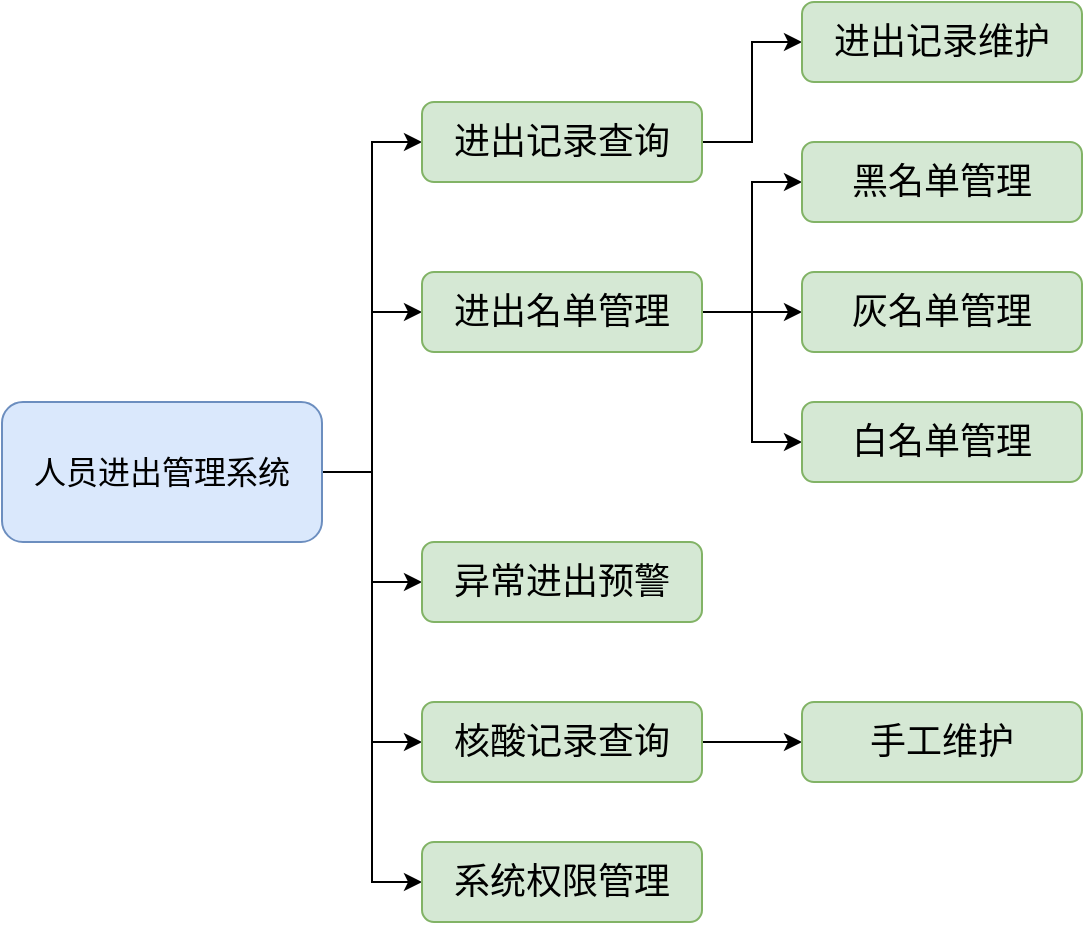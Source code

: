 <mxfile version="17.4.0" type="github">
  <diagram id="9vjwfqeA_DVdZ4IVt9qL" name="Page-1">
    <mxGraphModel dx="1422" dy="1963" grid="1" gridSize="10" guides="1" tooltips="1" connect="1" arrows="1" fold="1" page="1" pageScale="1" pageWidth="827" pageHeight="1169" math="0" shadow="0">
      <root>
        <mxCell id="0" />
        <mxCell id="1" parent="0" />
        <mxCell id="mTRX2ACm2MRmk_OSoDYx-10" style="edgeStyle=orthogonalEdgeStyle;rounded=0;orthogonalLoop=1;jettySize=auto;html=1;exitX=1;exitY=0.5;exitDx=0;exitDy=0;entryX=0;entryY=0.5;entryDx=0;entryDy=0;fontSize=18;" edge="1" parent="1" source="mTRX2ACm2MRmk_OSoDYx-2" target="mTRX2ACm2MRmk_OSoDYx-3">
          <mxGeometry relative="1" as="geometry" />
        </mxCell>
        <mxCell id="mTRX2ACm2MRmk_OSoDYx-11" style="edgeStyle=orthogonalEdgeStyle;rounded=0;orthogonalLoop=1;jettySize=auto;html=1;exitX=1;exitY=0.5;exitDx=0;exitDy=0;entryX=0;entryY=0.5;entryDx=0;entryDy=0;fontSize=18;" edge="1" parent="1" source="mTRX2ACm2MRmk_OSoDYx-2" target="mTRX2ACm2MRmk_OSoDYx-5">
          <mxGeometry relative="1" as="geometry" />
        </mxCell>
        <mxCell id="mTRX2ACm2MRmk_OSoDYx-12" style="edgeStyle=orthogonalEdgeStyle;rounded=0;orthogonalLoop=1;jettySize=auto;html=1;exitX=1;exitY=0.5;exitDx=0;exitDy=0;entryX=0;entryY=0.5;entryDx=0;entryDy=0;fontSize=18;" edge="1" parent="1" source="mTRX2ACm2MRmk_OSoDYx-2" target="mTRX2ACm2MRmk_OSoDYx-6">
          <mxGeometry relative="1" as="geometry" />
        </mxCell>
        <mxCell id="mTRX2ACm2MRmk_OSoDYx-22" style="edgeStyle=orthogonalEdgeStyle;rounded=0;orthogonalLoop=1;jettySize=auto;html=1;exitX=1;exitY=0.5;exitDx=0;exitDy=0;entryX=0;entryY=0.5;entryDx=0;entryDy=0;fontSize=18;" edge="1" parent="1" source="mTRX2ACm2MRmk_OSoDYx-2" target="mTRX2ACm2MRmk_OSoDYx-18">
          <mxGeometry relative="1" as="geometry" />
        </mxCell>
        <mxCell id="mTRX2ACm2MRmk_OSoDYx-24" style="edgeStyle=orthogonalEdgeStyle;rounded=0;orthogonalLoop=1;jettySize=auto;html=1;exitX=1;exitY=0.5;exitDx=0;exitDy=0;entryX=0;entryY=0.5;entryDx=0;entryDy=0;fontSize=18;" edge="1" parent="1" source="mTRX2ACm2MRmk_OSoDYx-2" target="mTRX2ACm2MRmk_OSoDYx-20">
          <mxGeometry relative="1" as="geometry" />
        </mxCell>
        <mxCell id="mTRX2ACm2MRmk_OSoDYx-2" value="人员进出管理系统" style="rounded=1;whiteSpace=wrap;html=1;fontSize=16;fillColor=#dae8fc;strokeColor=#6c8ebf;" vertex="1" parent="1">
          <mxGeometry x="30" y="170" width="160" height="70" as="geometry" />
        </mxCell>
        <mxCell id="mTRX2ACm2MRmk_OSoDYx-17" style="edgeStyle=orthogonalEdgeStyle;rounded=0;orthogonalLoop=1;jettySize=auto;html=1;exitX=1;exitY=0.5;exitDx=0;exitDy=0;entryX=0;entryY=0.5;entryDx=0;entryDy=0;fontSize=18;" edge="1" parent="1" source="mTRX2ACm2MRmk_OSoDYx-3" target="mTRX2ACm2MRmk_OSoDYx-4">
          <mxGeometry relative="1" as="geometry" />
        </mxCell>
        <mxCell id="mTRX2ACm2MRmk_OSoDYx-3" value="进出记录查询" style="rounded=1;whiteSpace=wrap;html=1;fontSize=18;fillColor=#d5e8d4;strokeColor=#82b366;" vertex="1" parent="1">
          <mxGeometry x="240" y="20" width="140" height="40" as="geometry" />
        </mxCell>
        <mxCell id="mTRX2ACm2MRmk_OSoDYx-4" value="进出记录维护" style="rounded=1;whiteSpace=wrap;html=1;fontSize=18;fillColor=#d5e8d4;strokeColor=#82b366;" vertex="1" parent="1">
          <mxGeometry x="430" y="-30" width="140" height="40" as="geometry" />
        </mxCell>
        <mxCell id="mTRX2ACm2MRmk_OSoDYx-14" style="edgeStyle=orthogonalEdgeStyle;rounded=0;orthogonalLoop=1;jettySize=auto;html=1;exitX=1;exitY=0.5;exitDx=0;exitDy=0;entryX=0;entryY=0.5;entryDx=0;entryDy=0;fontSize=18;" edge="1" parent="1" source="mTRX2ACm2MRmk_OSoDYx-5" target="mTRX2ACm2MRmk_OSoDYx-8">
          <mxGeometry relative="1" as="geometry" />
        </mxCell>
        <mxCell id="mTRX2ACm2MRmk_OSoDYx-15" style="edgeStyle=orthogonalEdgeStyle;rounded=0;orthogonalLoop=1;jettySize=auto;html=1;exitX=1;exitY=0.5;exitDx=0;exitDy=0;entryX=0;entryY=0.5;entryDx=0;entryDy=0;fontSize=18;" edge="1" parent="1" source="mTRX2ACm2MRmk_OSoDYx-5" target="mTRX2ACm2MRmk_OSoDYx-7">
          <mxGeometry relative="1" as="geometry" />
        </mxCell>
        <mxCell id="mTRX2ACm2MRmk_OSoDYx-16" style="edgeStyle=orthogonalEdgeStyle;rounded=0;orthogonalLoop=1;jettySize=auto;html=1;exitX=1;exitY=0.5;exitDx=0;exitDy=0;entryX=0;entryY=0.5;entryDx=0;entryDy=0;fontSize=18;" edge="1" parent="1" source="mTRX2ACm2MRmk_OSoDYx-5" target="mTRX2ACm2MRmk_OSoDYx-9">
          <mxGeometry relative="1" as="geometry" />
        </mxCell>
        <mxCell id="mTRX2ACm2MRmk_OSoDYx-5" value="进出名单管理" style="rounded=1;whiteSpace=wrap;html=1;fontSize=18;fillColor=#d5e8d4;strokeColor=#82b366;" vertex="1" parent="1">
          <mxGeometry x="240" y="105" width="140" height="40" as="geometry" />
        </mxCell>
        <mxCell id="mTRX2ACm2MRmk_OSoDYx-6" value="系统权限管理" style="rounded=1;whiteSpace=wrap;html=1;fontSize=18;fillColor=#d5e8d4;strokeColor=#82b366;" vertex="1" parent="1">
          <mxGeometry x="240" y="390" width="140" height="40" as="geometry" />
        </mxCell>
        <mxCell id="mTRX2ACm2MRmk_OSoDYx-7" value="黑名单管理" style="rounded=1;whiteSpace=wrap;html=1;fontSize=18;fillColor=#d5e8d4;strokeColor=#82b366;" vertex="1" parent="1">
          <mxGeometry x="430" y="40" width="140" height="40" as="geometry" />
        </mxCell>
        <mxCell id="mTRX2ACm2MRmk_OSoDYx-8" value="灰名单管理" style="rounded=1;whiteSpace=wrap;html=1;fontSize=18;fillColor=#d5e8d4;strokeColor=#82b366;" vertex="1" parent="1">
          <mxGeometry x="430" y="105" width="140" height="40" as="geometry" />
        </mxCell>
        <mxCell id="mTRX2ACm2MRmk_OSoDYx-9" value="白名单管理" style="rounded=1;whiteSpace=wrap;html=1;fontSize=18;fillColor=#d5e8d4;strokeColor=#82b366;" vertex="1" parent="1">
          <mxGeometry x="430" y="170" width="140" height="40" as="geometry" />
        </mxCell>
        <mxCell id="mTRX2ACm2MRmk_OSoDYx-23" style="edgeStyle=orthogonalEdgeStyle;rounded=0;orthogonalLoop=1;jettySize=auto;html=1;exitX=1;exitY=0.5;exitDx=0;exitDy=0;entryX=0;entryY=0.5;entryDx=0;entryDy=0;fontSize=18;" edge="1" parent="1" source="mTRX2ACm2MRmk_OSoDYx-18" target="mTRX2ACm2MRmk_OSoDYx-21">
          <mxGeometry relative="1" as="geometry" />
        </mxCell>
        <mxCell id="mTRX2ACm2MRmk_OSoDYx-18" value="核酸记录查询" style="rounded=1;whiteSpace=wrap;html=1;fontSize=18;fillColor=#d5e8d4;strokeColor=#82b366;" vertex="1" parent="1">
          <mxGeometry x="240" y="320" width="140" height="40" as="geometry" />
        </mxCell>
        <mxCell id="mTRX2ACm2MRmk_OSoDYx-20" value="异常进出预警" style="rounded=1;whiteSpace=wrap;html=1;fontSize=18;fillColor=#d5e8d4;strokeColor=#82b366;" vertex="1" parent="1">
          <mxGeometry x="240" y="240" width="140" height="40" as="geometry" />
        </mxCell>
        <mxCell id="mTRX2ACm2MRmk_OSoDYx-21" value="手工维护" style="rounded=1;whiteSpace=wrap;html=1;fontSize=18;fillColor=#d5e8d4;strokeColor=#82b366;" vertex="1" parent="1">
          <mxGeometry x="430" y="320" width="140" height="40" as="geometry" />
        </mxCell>
      </root>
    </mxGraphModel>
  </diagram>
</mxfile>

